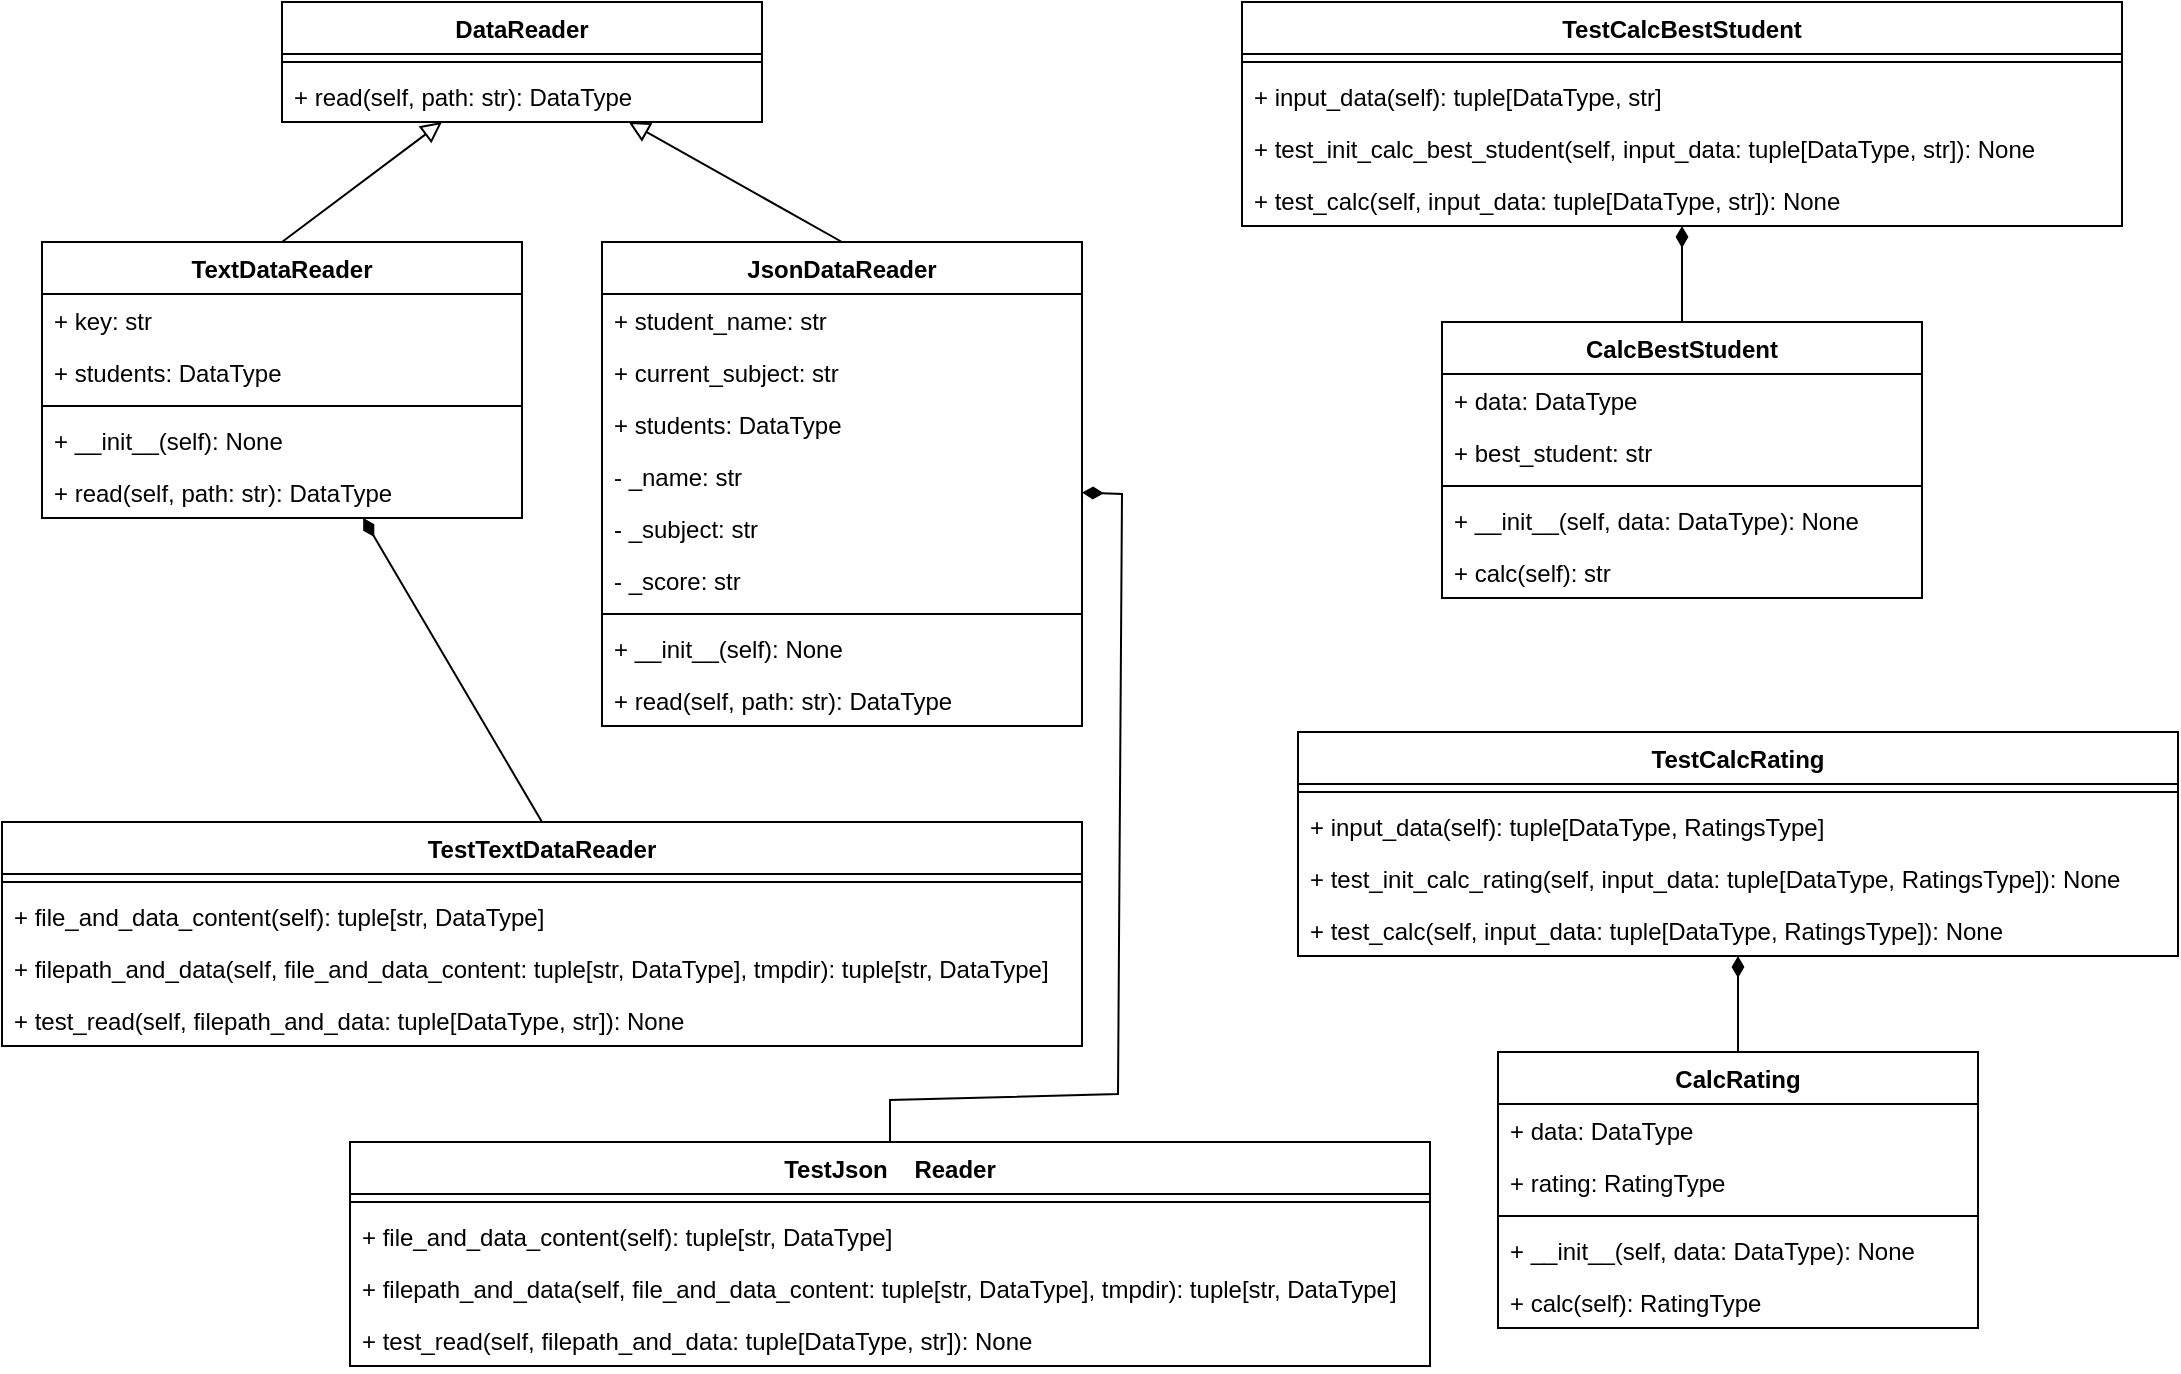 <mxfile version="22.0.8" type="device">
  <diagram id="VIeeV6-M6GjESgYPommj" name="Page-1">
    <mxGraphModel dx="1434" dy="790" grid="0" gridSize="10" guides="1" tooltips="1" connect="1" arrows="1" fold="1" page="1" pageScale="1" pageWidth="827" pageHeight="1169" math="0" shadow="0">
      <root>
        <mxCell id="0" />
        <mxCell id="1" parent="0" />
        <mxCell id="Qy8vGasWcjYwARrH9J_l-1" value="CalcBestStudent" style="swimlane;fontStyle=1;align=center;verticalAlign=top;childLayout=stackLayout;horizontal=1;startSize=26;horizontalStack=0;resizeParent=1;resizeParentMax=0;resizeLast=0;collapsible=1;marginBottom=0;" parent="1" vertex="1">
          <mxGeometry x="740" y="200" width="240" height="138" as="geometry" />
        </mxCell>
        <mxCell id="Qy8vGasWcjYwARrH9J_l-2" value="+ data: DataType" style="text;strokeColor=none;fillColor=none;align=left;verticalAlign=top;spacingLeft=4;spacingRight=4;overflow=hidden;rotatable=0;points=[[0,0.5],[1,0.5]];portConstraint=eastwest;" parent="Qy8vGasWcjYwARrH9J_l-1" vertex="1">
          <mxGeometry y="26" width="240" height="26" as="geometry" />
        </mxCell>
        <mxCell id="Qy8vGasWcjYwARrH9J_l-5" value="+ best_student: str" style="text;strokeColor=none;fillColor=none;align=left;verticalAlign=top;spacingLeft=4;spacingRight=4;overflow=hidden;rotatable=0;points=[[0,0.5],[1,0.5]];portConstraint=eastwest;" parent="Qy8vGasWcjYwARrH9J_l-1" vertex="1">
          <mxGeometry y="52" width="240" height="26" as="geometry" />
        </mxCell>
        <mxCell id="Qy8vGasWcjYwARrH9J_l-3" value="" style="line;strokeWidth=1;fillColor=none;align=left;verticalAlign=middle;spacingTop=-1;spacingLeft=3;spacingRight=3;rotatable=0;labelPosition=right;points=[];portConstraint=eastwest;strokeColor=inherit;" parent="Qy8vGasWcjYwARrH9J_l-1" vertex="1">
          <mxGeometry y="78" width="240" height="8" as="geometry" />
        </mxCell>
        <mxCell id="Qy8vGasWcjYwARrH9J_l-4" value="+ __init__(self, data: DataType): None" style="text;strokeColor=none;fillColor=none;align=left;verticalAlign=top;spacingLeft=4;spacingRight=4;overflow=hidden;rotatable=0;points=[[0,0.5],[1,0.5]];portConstraint=eastwest;" parent="Qy8vGasWcjYwARrH9J_l-1" vertex="1">
          <mxGeometry y="86" width="240" height="26" as="geometry" />
        </mxCell>
        <mxCell id="Qy8vGasWcjYwARrH9J_l-6" value="+ calc(self): str" style="text;strokeColor=none;fillColor=none;align=left;verticalAlign=top;spacingLeft=4;spacingRight=4;overflow=hidden;rotatable=0;points=[[0,0.5],[1,0.5]];portConstraint=eastwest;" parent="Qy8vGasWcjYwARrH9J_l-1" vertex="1">
          <mxGeometry y="112" width="240" height="26" as="geometry" />
        </mxCell>
        <mxCell id="Qy8vGasWcjYwARrH9J_l-7" value="CalcRating" style="swimlane;fontStyle=1;align=center;verticalAlign=top;childLayout=stackLayout;horizontal=1;startSize=26;horizontalStack=0;resizeParent=1;resizeParentMax=0;resizeLast=0;collapsible=1;marginBottom=0;" parent="1" vertex="1">
          <mxGeometry x="768" y="565" width="240" height="138" as="geometry" />
        </mxCell>
        <mxCell id="Qy8vGasWcjYwARrH9J_l-8" value="+ data: DataType" style="text;strokeColor=none;fillColor=none;align=left;verticalAlign=top;spacingLeft=4;spacingRight=4;overflow=hidden;rotatable=0;points=[[0,0.5],[1,0.5]];portConstraint=eastwest;" parent="Qy8vGasWcjYwARrH9J_l-7" vertex="1">
          <mxGeometry y="26" width="240" height="26" as="geometry" />
        </mxCell>
        <mxCell id="Qy8vGasWcjYwARrH9J_l-9" value="+ rating: RatingType" style="text;strokeColor=none;fillColor=none;align=left;verticalAlign=top;spacingLeft=4;spacingRight=4;overflow=hidden;rotatable=0;points=[[0,0.5],[1,0.5]];portConstraint=eastwest;" parent="Qy8vGasWcjYwARrH9J_l-7" vertex="1">
          <mxGeometry y="52" width="240" height="26" as="geometry" />
        </mxCell>
        <mxCell id="Qy8vGasWcjYwARrH9J_l-10" value="" style="line;strokeWidth=1;fillColor=none;align=left;verticalAlign=middle;spacingTop=-1;spacingLeft=3;spacingRight=3;rotatable=0;labelPosition=right;points=[];portConstraint=eastwest;strokeColor=inherit;" parent="Qy8vGasWcjYwARrH9J_l-7" vertex="1">
          <mxGeometry y="78" width="240" height="8" as="geometry" />
        </mxCell>
        <mxCell id="Qy8vGasWcjYwARrH9J_l-11" value="+ __init__(self, data: DataType): None" style="text;strokeColor=none;fillColor=none;align=left;verticalAlign=top;spacingLeft=4;spacingRight=4;overflow=hidden;rotatable=0;points=[[0,0.5],[1,0.5]];portConstraint=eastwest;" parent="Qy8vGasWcjYwARrH9J_l-7" vertex="1">
          <mxGeometry y="86" width="240" height="26" as="geometry" />
        </mxCell>
        <mxCell id="Qy8vGasWcjYwARrH9J_l-12" value="+ calc(self): RatingType" style="text;strokeColor=none;fillColor=none;align=left;verticalAlign=top;spacingLeft=4;spacingRight=4;overflow=hidden;rotatable=0;points=[[0,0.5],[1,0.5]];portConstraint=eastwest;" parent="Qy8vGasWcjYwARrH9J_l-7" vertex="1">
          <mxGeometry y="112" width="240" height="26" as="geometry" />
        </mxCell>
        <mxCell id="Qy8vGasWcjYwARrH9J_l-13" value="DataReader" style="swimlane;fontStyle=1;align=center;verticalAlign=top;childLayout=stackLayout;horizontal=1;startSize=26;horizontalStack=0;resizeParent=1;resizeParentMax=0;resizeLast=0;collapsible=1;marginBottom=0;" parent="1" vertex="1">
          <mxGeometry x="160" y="40" width="240" height="60" as="geometry" />
        </mxCell>
        <mxCell id="Qy8vGasWcjYwARrH9J_l-16" value="" style="line;strokeWidth=1;fillColor=none;align=left;verticalAlign=middle;spacingTop=-1;spacingLeft=3;spacingRight=3;rotatable=0;labelPosition=right;points=[];portConstraint=eastwest;strokeColor=inherit;" parent="Qy8vGasWcjYwARrH9J_l-13" vertex="1">
          <mxGeometry y="26" width="240" height="8" as="geometry" />
        </mxCell>
        <mxCell id="Qy8vGasWcjYwARrH9J_l-18" value="+ read(self, path: str): DataType" style="text;strokeColor=none;fillColor=none;align=left;verticalAlign=top;spacingLeft=4;spacingRight=4;overflow=hidden;rotatable=0;points=[[0,0.5],[1,0.5]];portConstraint=eastwest;" parent="Qy8vGasWcjYwARrH9J_l-13" vertex="1">
          <mxGeometry y="34" width="240" height="26" as="geometry" />
        </mxCell>
        <mxCell id="Qy8vGasWcjYwARrH9J_l-19" value="TextDataReader" style="swimlane;fontStyle=1;align=center;verticalAlign=top;childLayout=stackLayout;horizontal=1;startSize=26;horizontalStack=0;resizeParent=1;resizeParentMax=0;resizeLast=0;collapsible=1;marginBottom=0;" parent="1" vertex="1">
          <mxGeometry x="40" y="160" width="240" height="138" as="geometry" />
        </mxCell>
        <mxCell id="Qy8vGasWcjYwARrH9J_l-20" value="+ key: str" style="text;strokeColor=none;fillColor=none;align=left;verticalAlign=top;spacingLeft=4;spacingRight=4;overflow=hidden;rotatable=0;points=[[0,0.5],[1,0.5]];portConstraint=eastwest;" parent="Qy8vGasWcjYwARrH9J_l-19" vertex="1">
          <mxGeometry y="26" width="240" height="26" as="geometry" />
        </mxCell>
        <mxCell id="Qy8vGasWcjYwARrH9J_l-21" value="+ students: DataType" style="text;strokeColor=none;fillColor=none;align=left;verticalAlign=top;spacingLeft=4;spacingRight=4;overflow=hidden;rotatable=0;points=[[0,0.5],[1,0.5]];portConstraint=eastwest;" parent="Qy8vGasWcjYwARrH9J_l-19" vertex="1">
          <mxGeometry y="52" width="240" height="26" as="geometry" />
        </mxCell>
        <mxCell id="Qy8vGasWcjYwARrH9J_l-22" value="" style="line;strokeWidth=1;fillColor=none;align=left;verticalAlign=middle;spacingTop=-1;spacingLeft=3;spacingRight=3;rotatable=0;labelPosition=right;points=[];portConstraint=eastwest;strokeColor=inherit;" parent="Qy8vGasWcjYwARrH9J_l-19" vertex="1">
          <mxGeometry y="78" width="240" height="8" as="geometry" />
        </mxCell>
        <mxCell id="Qy8vGasWcjYwARrH9J_l-23" value="+ __init__(self): None" style="text;strokeColor=none;fillColor=none;align=left;verticalAlign=top;spacingLeft=4;spacingRight=4;overflow=hidden;rotatable=0;points=[[0,0.5],[1,0.5]];portConstraint=eastwest;" parent="Qy8vGasWcjYwARrH9J_l-19" vertex="1">
          <mxGeometry y="86" width="240" height="26" as="geometry" />
        </mxCell>
        <mxCell id="Qy8vGasWcjYwARrH9J_l-24" value="+ read(self, path: str): DataType" style="text;strokeColor=none;fillColor=none;align=left;verticalAlign=top;spacingLeft=4;spacingRight=4;overflow=hidden;rotatable=0;points=[[0,0.5],[1,0.5]];portConstraint=eastwest;" parent="Qy8vGasWcjYwARrH9J_l-19" vertex="1">
          <mxGeometry y="112" width="240" height="26" as="geometry" />
        </mxCell>
        <mxCell id="Qy8vGasWcjYwARrH9J_l-25" value="" style="endArrow=block;endSize=8;endFill=0;html=1;rounded=0;exitX=0.5;exitY=0;exitDx=0;exitDy=0;" parent="1" source="Qy8vGasWcjYwARrH9J_l-19" target="Qy8vGasWcjYwARrH9J_l-13" edge="1">
          <mxGeometry width="160" relative="1" as="geometry">
            <mxPoint x="440" y="180" as="sourcePoint" />
            <mxPoint x="600" y="180" as="targetPoint" />
          </mxGeometry>
        </mxCell>
        <mxCell id="Qy8vGasWcjYwARrH9J_l-26" value="JsonDataReader" style="swimlane;fontStyle=1;align=center;verticalAlign=top;childLayout=stackLayout;horizontal=1;startSize=26;horizontalStack=0;resizeParent=1;resizeParentMax=0;resizeLast=0;collapsible=1;marginBottom=0;" parent="1" vertex="1">
          <mxGeometry x="320" y="160" width="240" height="242" as="geometry" />
        </mxCell>
        <mxCell id="Qy8vGasWcjYwARrH9J_l-27" value="+ student_name: str" style="text;strokeColor=none;fillColor=none;align=left;verticalAlign=top;spacingLeft=4;spacingRight=4;overflow=hidden;rotatable=0;points=[[0,0.5],[1,0.5]];portConstraint=eastwest;" parent="Qy8vGasWcjYwARrH9J_l-26" vertex="1">
          <mxGeometry y="26" width="240" height="26" as="geometry" />
        </mxCell>
        <mxCell id="Qy8vGasWcjYwARrH9J_l-32" value="+ current_subject: str" style="text;strokeColor=none;fillColor=none;align=left;verticalAlign=top;spacingLeft=4;spacingRight=4;overflow=hidden;rotatable=0;points=[[0,0.5],[1,0.5]];portConstraint=eastwest;" parent="Qy8vGasWcjYwARrH9J_l-26" vertex="1">
          <mxGeometry y="52" width="240" height="26" as="geometry" />
        </mxCell>
        <mxCell id="Qy8vGasWcjYwARrH9J_l-28" value="+ students: DataType" style="text;strokeColor=none;fillColor=none;align=left;verticalAlign=top;spacingLeft=4;spacingRight=4;overflow=hidden;rotatable=0;points=[[0,0.5],[1,0.5]];portConstraint=eastwest;" parent="Qy8vGasWcjYwARrH9J_l-26" vertex="1">
          <mxGeometry y="78" width="240" height="26" as="geometry" />
        </mxCell>
        <mxCell id="Qy8vGasWcjYwARrH9J_l-34" value="- _name: str" style="text;strokeColor=none;fillColor=none;align=left;verticalAlign=top;spacingLeft=4;spacingRight=4;overflow=hidden;rotatable=0;points=[[0,0.5],[1,0.5]];portConstraint=eastwest;" parent="Qy8vGasWcjYwARrH9J_l-26" vertex="1">
          <mxGeometry y="104" width="240" height="26" as="geometry" />
        </mxCell>
        <mxCell id="Qy8vGasWcjYwARrH9J_l-35" value="- _subject: str" style="text;strokeColor=none;fillColor=none;align=left;verticalAlign=top;spacingLeft=4;spacingRight=4;overflow=hidden;rotatable=0;points=[[0,0.5],[1,0.5]];portConstraint=eastwest;" parent="Qy8vGasWcjYwARrH9J_l-26" vertex="1">
          <mxGeometry y="130" width="240" height="26" as="geometry" />
        </mxCell>
        <mxCell id="Qy8vGasWcjYwARrH9J_l-36" value="- _score: str" style="text;strokeColor=none;fillColor=none;align=left;verticalAlign=top;spacingLeft=4;spacingRight=4;overflow=hidden;rotatable=0;points=[[0,0.5],[1,0.5]];portConstraint=eastwest;" parent="Qy8vGasWcjYwARrH9J_l-26" vertex="1">
          <mxGeometry y="156" width="240" height="26" as="geometry" />
        </mxCell>
        <mxCell id="Qy8vGasWcjYwARrH9J_l-29" value="" style="line;strokeWidth=1;fillColor=none;align=left;verticalAlign=middle;spacingTop=-1;spacingLeft=3;spacingRight=3;rotatable=0;labelPosition=right;points=[];portConstraint=eastwest;strokeColor=inherit;" parent="Qy8vGasWcjYwARrH9J_l-26" vertex="1">
          <mxGeometry y="182" width="240" height="8" as="geometry" />
        </mxCell>
        <mxCell id="Qy8vGasWcjYwARrH9J_l-30" value="+ __init__(self): None" style="text;strokeColor=none;fillColor=none;align=left;verticalAlign=top;spacingLeft=4;spacingRight=4;overflow=hidden;rotatable=0;points=[[0,0.5],[1,0.5]];portConstraint=eastwest;" parent="Qy8vGasWcjYwARrH9J_l-26" vertex="1">
          <mxGeometry y="190" width="240" height="26" as="geometry" />
        </mxCell>
        <mxCell id="Qy8vGasWcjYwARrH9J_l-31" value="+ read(self, path: str): DataType" style="text;strokeColor=none;fillColor=none;align=left;verticalAlign=top;spacingLeft=4;spacingRight=4;overflow=hidden;rotatable=0;points=[[0,0.5],[1,0.5]];portConstraint=eastwest;" parent="Qy8vGasWcjYwARrH9J_l-26" vertex="1">
          <mxGeometry y="216" width="240" height="26" as="geometry" />
        </mxCell>
        <mxCell id="Qy8vGasWcjYwARrH9J_l-37" value="" style="endArrow=block;endSize=8;endFill=0;html=1;rounded=0;exitX=0.5;exitY=0;exitDx=0;exitDy=0;" parent="1" source="Qy8vGasWcjYwARrH9J_l-26" target="Qy8vGasWcjYwARrH9J_l-13" edge="1">
          <mxGeometry width="160" relative="1" as="geometry">
            <mxPoint x="290.0" y="170" as="sourcePoint" />
            <mxPoint x="290.0" y="110" as="targetPoint" />
          </mxGeometry>
        </mxCell>
        <mxCell id="Qy8vGasWcjYwARrH9J_l-38" value="TestCalcBestStudent" style="swimlane;fontStyle=1;align=center;verticalAlign=top;childLayout=stackLayout;horizontal=1;startSize=26;horizontalStack=0;resizeParent=1;resizeParentMax=0;resizeLast=0;collapsible=1;marginBottom=0;" parent="1" vertex="1">
          <mxGeometry x="640" y="40" width="440" height="112" as="geometry" />
        </mxCell>
        <mxCell id="Qy8vGasWcjYwARrH9J_l-41" value="" style="line;strokeWidth=1;fillColor=none;align=left;verticalAlign=middle;spacingTop=-1;spacingLeft=3;spacingRight=3;rotatable=0;labelPosition=right;points=[];portConstraint=eastwest;strokeColor=inherit;" parent="Qy8vGasWcjYwARrH9J_l-38" vertex="1">
          <mxGeometry y="26" width="440" height="8" as="geometry" />
        </mxCell>
        <mxCell id="Qy8vGasWcjYwARrH9J_l-44" value="+ input_data(self): tuple[DataType, str]" style="text;strokeColor=none;fillColor=none;align=left;verticalAlign=top;spacingLeft=4;spacingRight=4;overflow=hidden;rotatable=0;points=[[0,0.5],[1,0.5]];portConstraint=eastwest;" parent="Qy8vGasWcjYwARrH9J_l-38" vertex="1">
          <mxGeometry y="34" width="440" height="26" as="geometry" />
        </mxCell>
        <mxCell id="Qy8vGasWcjYwARrH9J_l-43" value="+ test_init_calc_best_student(self, input_data: tuple[DataType, str]): None" style="text;strokeColor=none;fillColor=none;align=left;verticalAlign=top;spacingLeft=4;spacingRight=4;overflow=hidden;rotatable=0;points=[[0,0.5],[1,0.5]];portConstraint=eastwest;" parent="Qy8vGasWcjYwARrH9J_l-38" vertex="1">
          <mxGeometry y="60" width="440" height="26" as="geometry" />
        </mxCell>
        <mxCell id="Qy8vGasWcjYwARrH9J_l-45" value="+ test_calc(self, input_data: tuple[DataType, str]): None" style="text;strokeColor=none;fillColor=none;align=left;verticalAlign=top;spacingLeft=4;spacingRight=4;overflow=hidden;rotatable=0;points=[[0,0.5],[1,0.5]];portConstraint=eastwest;" parent="Qy8vGasWcjYwARrH9J_l-38" vertex="1">
          <mxGeometry y="86" width="440" height="26" as="geometry" />
        </mxCell>
        <mxCell id="Qy8vGasWcjYwARrH9J_l-46" value="" style="endArrow=diamondThin;endSize=8;endFill=1;html=1;rounded=0;exitX=0.5;exitY=0;exitDx=0;exitDy=0;" parent="1" source="Qy8vGasWcjYwARrH9J_l-1" target="Qy8vGasWcjYwARrH9J_l-38" edge="1">
          <mxGeometry width="160" relative="1" as="geometry">
            <mxPoint x="330" y="330" as="sourcePoint" />
            <mxPoint x="223.333" y="270" as="targetPoint" />
          </mxGeometry>
        </mxCell>
        <mxCell id="Qy8vGasWcjYwARrH9J_l-47" value="TestCalcRating" style="swimlane;fontStyle=1;align=center;verticalAlign=top;childLayout=stackLayout;horizontal=1;startSize=26;horizontalStack=0;resizeParent=1;resizeParentMax=0;resizeLast=0;collapsible=1;marginBottom=0;" parent="1" vertex="1">
          <mxGeometry x="668" y="405" width="440" height="112" as="geometry" />
        </mxCell>
        <mxCell id="Qy8vGasWcjYwARrH9J_l-48" value="" style="line;strokeWidth=1;fillColor=none;align=left;verticalAlign=middle;spacingTop=-1;spacingLeft=3;spacingRight=3;rotatable=0;labelPosition=right;points=[];portConstraint=eastwest;strokeColor=inherit;" parent="Qy8vGasWcjYwARrH9J_l-47" vertex="1">
          <mxGeometry y="26" width="440" height="8" as="geometry" />
        </mxCell>
        <mxCell id="Qy8vGasWcjYwARrH9J_l-49" value="+ input_data(self): tuple[DataType, RatingsType]" style="text;strokeColor=none;fillColor=none;align=left;verticalAlign=top;spacingLeft=4;spacingRight=4;overflow=hidden;rotatable=0;points=[[0,0.5],[1,0.5]];portConstraint=eastwest;" parent="Qy8vGasWcjYwARrH9J_l-47" vertex="1">
          <mxGeometry y="34" width="440" height="26" as="geometry" />
        </mxCell>
        <mxCell id="Qy8vGasWcjYwARrH9J_l-50" value="+ test_init_calc_rating(self, input_data: tuple[DataType, RatingsType]): None" style="text;strokeColor=none;fillColor=none;align=left;verticalAlign=top;spacingLeft=4;spacingRight=4;overflow=hidden;rotatable=0;points=[[0,0.5],[1,0.5]];portConstraint=eastwest;" parent="Qy8vGasWcjYwARrH9J_l-47" vertex="1">
          <mxGeometry y="60" width="440" height="26" as="geometry" />
        </mxCell>
        <mxCell id="Qy8vGasWcjYwARrH9J_l-51" value="+ test_calc(self, input_data: tuple[DataType, RatingsType]): None" style="text;strokeColor=none;fillColor=none;align=left;verticalAlign=top;spacingLeft=4;spacingRight=4;overflow=hidden;rotatable=0;points=[[0,0.5],[1,0.5]];portConstraint=eastwest;" parent="Qy8vGasWcjYwARrH9J_l-47" vertex="1">
          <mxGeometry y="86" width="440" height="26" as="geometry" />
        </mxCell>
        <mxCell id="Qy8vGasWcjYwARrH9J_l-52" value="" style="endArrow=diamondThin;endSize=8;endFill=1;html=1;rounded=0;exitX=0.5;exitY=0;exitDx=0;exitDy=0;" parent="1" source="Qy8vGasWcjYwARrH9J_l-7" target="Qy8vGasWcjYwARrH9J_l-47" edge="1">
          <mxGeometry width="160" relative="1" as="geometry">
            <mxPoint x="418" y="575" as="sourcePoint" />
            <mxPoint x="418" y="527" as="targetPoint" />
          </mxGeometry>
        </mxCell>
        <mxCell id="Qy8vGasWcjYwARrH9J_l-53" value="TestTextDataReader" style="swimlane;fontStyle=1;align=center;verticalAlign=top;childLayout=stackLayout;horizontal=1;startSize=26;horizontalStack=0;resizeParent=1;resizeParentMax=0;resizeLast=0;collapsible=1;marginBottom=0;" parent="1" vertex="1">
          <mxGeometry x="20" y="450" width="540" height="112" as="geometry" />
        </mxCell>
        <mxCell id="Qy8vGasWcjYwARrH9J_l-54" value="" style="line;strokeWidth=1;fillColor=none;align=left;verticalAlign=middle;spacingTop=-1;spacingLeft=3;spacingRight=3;rotatable=0;labelPosition=right;points=[];portConstraint=eastwest;strokeColor=inherit;" parent="Qy8vGasWcjYwARrH9J_l-53" vertex="1">
          <mxGeometry y="26" width="540" height="8" as="geometry" />
        </mxCell>
        <mxCell id="Qy8vGasWcjYwARrH9J_l-55" value="+ file_and_data_content(self): tuple[str, DataType]" style="text;strokeColor=none;fillColor=none;align=left;verticalAlign=top;spacingLeft=4;spacingRight=4;overflow=hidden;rotatable=0;points=[[0,0.5],[1,0.5]];portConstraint=eastwest;" parent="Qy8vGasWcjYwARrH9J_l-53" vertex="1">
          <mxGeometry y="34" width="540" height="26" as="geometry" />
        </mxCell>
        <mxCell id="Qy8vGasWcjYwARrH9J_l-56" value="+ filepath_and_data(self, file_and_data_content: tuple[str, DataType], tmpdir): tuple[str, DataType]" style="text;strokeColor=none;fillColor=none;align=left;verticalAlign=top;spacingLeft=4;spacingRight=4;overflow=hidden;rotatable=0;points=[[0,0.5],[1,0.5]];portConstraint=eastwest;" parent="Qy8vGasWcjYwARrH9J_l-53" vertex="1">
          <mxGeometry y="60" width="540" height="26" as="geometry" />
        </mxCell>
        <mxCell id="Qy8vGasWcjYwARrH9J_l-57" value="+ test_read(self, filepath_and_data: tuple[DataType, str]): None" style="text;strokeColor=none;fillColor=none;align=left;verticalAlign=top;spacingLeft=4;spacingRight=4;overflow=hidden;rotatable=0;points=[[0,0.5],[1,0.5]];portConstraint=eastwest;" parent="Qy8vGasWcjYwARrH9J_l-53" vertex="1">
          <mxGeometry y="86" width="540" height="26" as="geometry" />
        </mxCell>
        <mxCell id="Qy8vGasWcjYwARrH9J_l-58" value="" style="endArrow=diamondThin;endSize=8;endFill=1;html=1;rounded=0;exitX=0.5;exitY=0;exitDx=0;exitDy=0;" parent="1" source="Qy8vGasWcjYwARrH9J_l-53" target="Qy8vGasWcjYwARrH9J_l-19" edge="1">
          <mxGeometry width="160" relative="1" as="geometry">
            <mxPoint x="-20" y="386" as="sourcePoint" />
            <mxPoint x="140" y="129.07" as="targetPoint" />
          </mxGeometry>
        </mxCell>
        <mxCell id="Qy8vGasWcjYwARrH9J_l-59" value="TestJson    Reader" style="swimlane;fontStyle=1;align=center;verticalAlign=top;childLayout=stackLayout;horizontal=1;startSize=26;horizontalStack=0;resizeParent=1;resizeParentMax=0;resizeLast=0;collapsible=1;marginBottom=0;" parent="1" vertex="1">
          <mxGeometry x="194" y="610" width="540" height="112" as="geometry" />
        </mxCell>
        <mxCell id="Qy8vGasWcjYwARrH9J_l-60" value="" style="line;strokeWidth=1;fillColor=none;align=left;verticalAlign=middle;spacingTop=-1;spacingLeft=3;spacingRight=3;rotatable=0;labelPosition=right;points=[];portConstraint=eastwest;strokeColor=inherit;" parent="Qy8vGasWcjYwARrH9J_l-59" vertex="1">
          <mxGeometry y="26" width="540" height="8" as="geometry" />
        </mxCell>
        <mxCell id="Qy8vGasWcjYwARrH9J_l-61" value="+ file_and_data_content(self): tuple[str, DataType]" style="text;strokeColor=none;fillColor=none;align=left;verticalAlign=top;spacingLeft=4;spacingRight=4;overflow=hidden;rotatable=0;points=[[0,0.5],[1,0.5]];portConstraint=eastwest;" parent="Qy8vGasWcjYwARrH9J_l-59" vertex="1">
          <mxGeometry y="34" width="540" height="26" as="geometry" />
        </mxCell>
        <mxCell id="Qy8vGasWcjYwARrH9J_l-62" value="+ filepath_and_data(self, file_and_data_content: tuple[str, DataType], tmpdir): tuple[str, DataType]" style="text;strokeColor=none;fillColor=none;align=left;verticalAlign=top;spacingLeft=4;spacingRight=4;overflow=hidden;rotatable=0;points=[[0,0.5],[1,0.5]];portConstraint=eastwest;" parent="Qy8vGasWcjYwARrH9J_l-59" vertex="1">
          <mxGeometry y="60" width="540" height="26" as="geometry" />
        </mxCell>
        <mxCell id="Qy8vGasWcjYwARrH9J_l-63" value="+ test_read(self, filepath_and_data: tuple[DataType, str]): None" style="text;strokeColor=none;fillColor=none;align=left;verticalAlign=top;spacingLeft=4;spacingRight=4;overflow=hidden;rotatable=0;points=[[0,0.5],[1,0.5]];portConstraint=eastwest;" parent="Qy8vGasWcjYwARrH9J_l-59" vertex="1">
          <mxGeometry y="86" width="540" height="26" as="geometry" />
        </mxCell>
        <mxCell id="Qy8vGasWcjYwARrH9J_l-64" value="" style="endArrow=diamondThin;endSize=8;endFill=1;html=1;rounded=0;exitX=0.5;exitY=0;exitDx=0;exitDy=0;" parent="1" source="Qy8vGasWcjYwARrH9J_l-59" target="Qy8vGasWcjYwARrH9J_l-26" edge="1">
          <mxGeometry width="160" relative="1" as="geometry">
            <mxPoint x="-40" y="450" as="sourcePoint" />
            <mxPoint x="101.327" y="308" as="targetPoint" />
            <Array as="points">
              <mxPoint x="464" y="589" />
              <mxPoint x="578" y="586" />
              <mxPoint x="580" y="286" />
            </Array>
          </mxGeometry>
        </mxCell>
      </root>
    </mxGraphModel>
  </diagram>
</mxfile>
